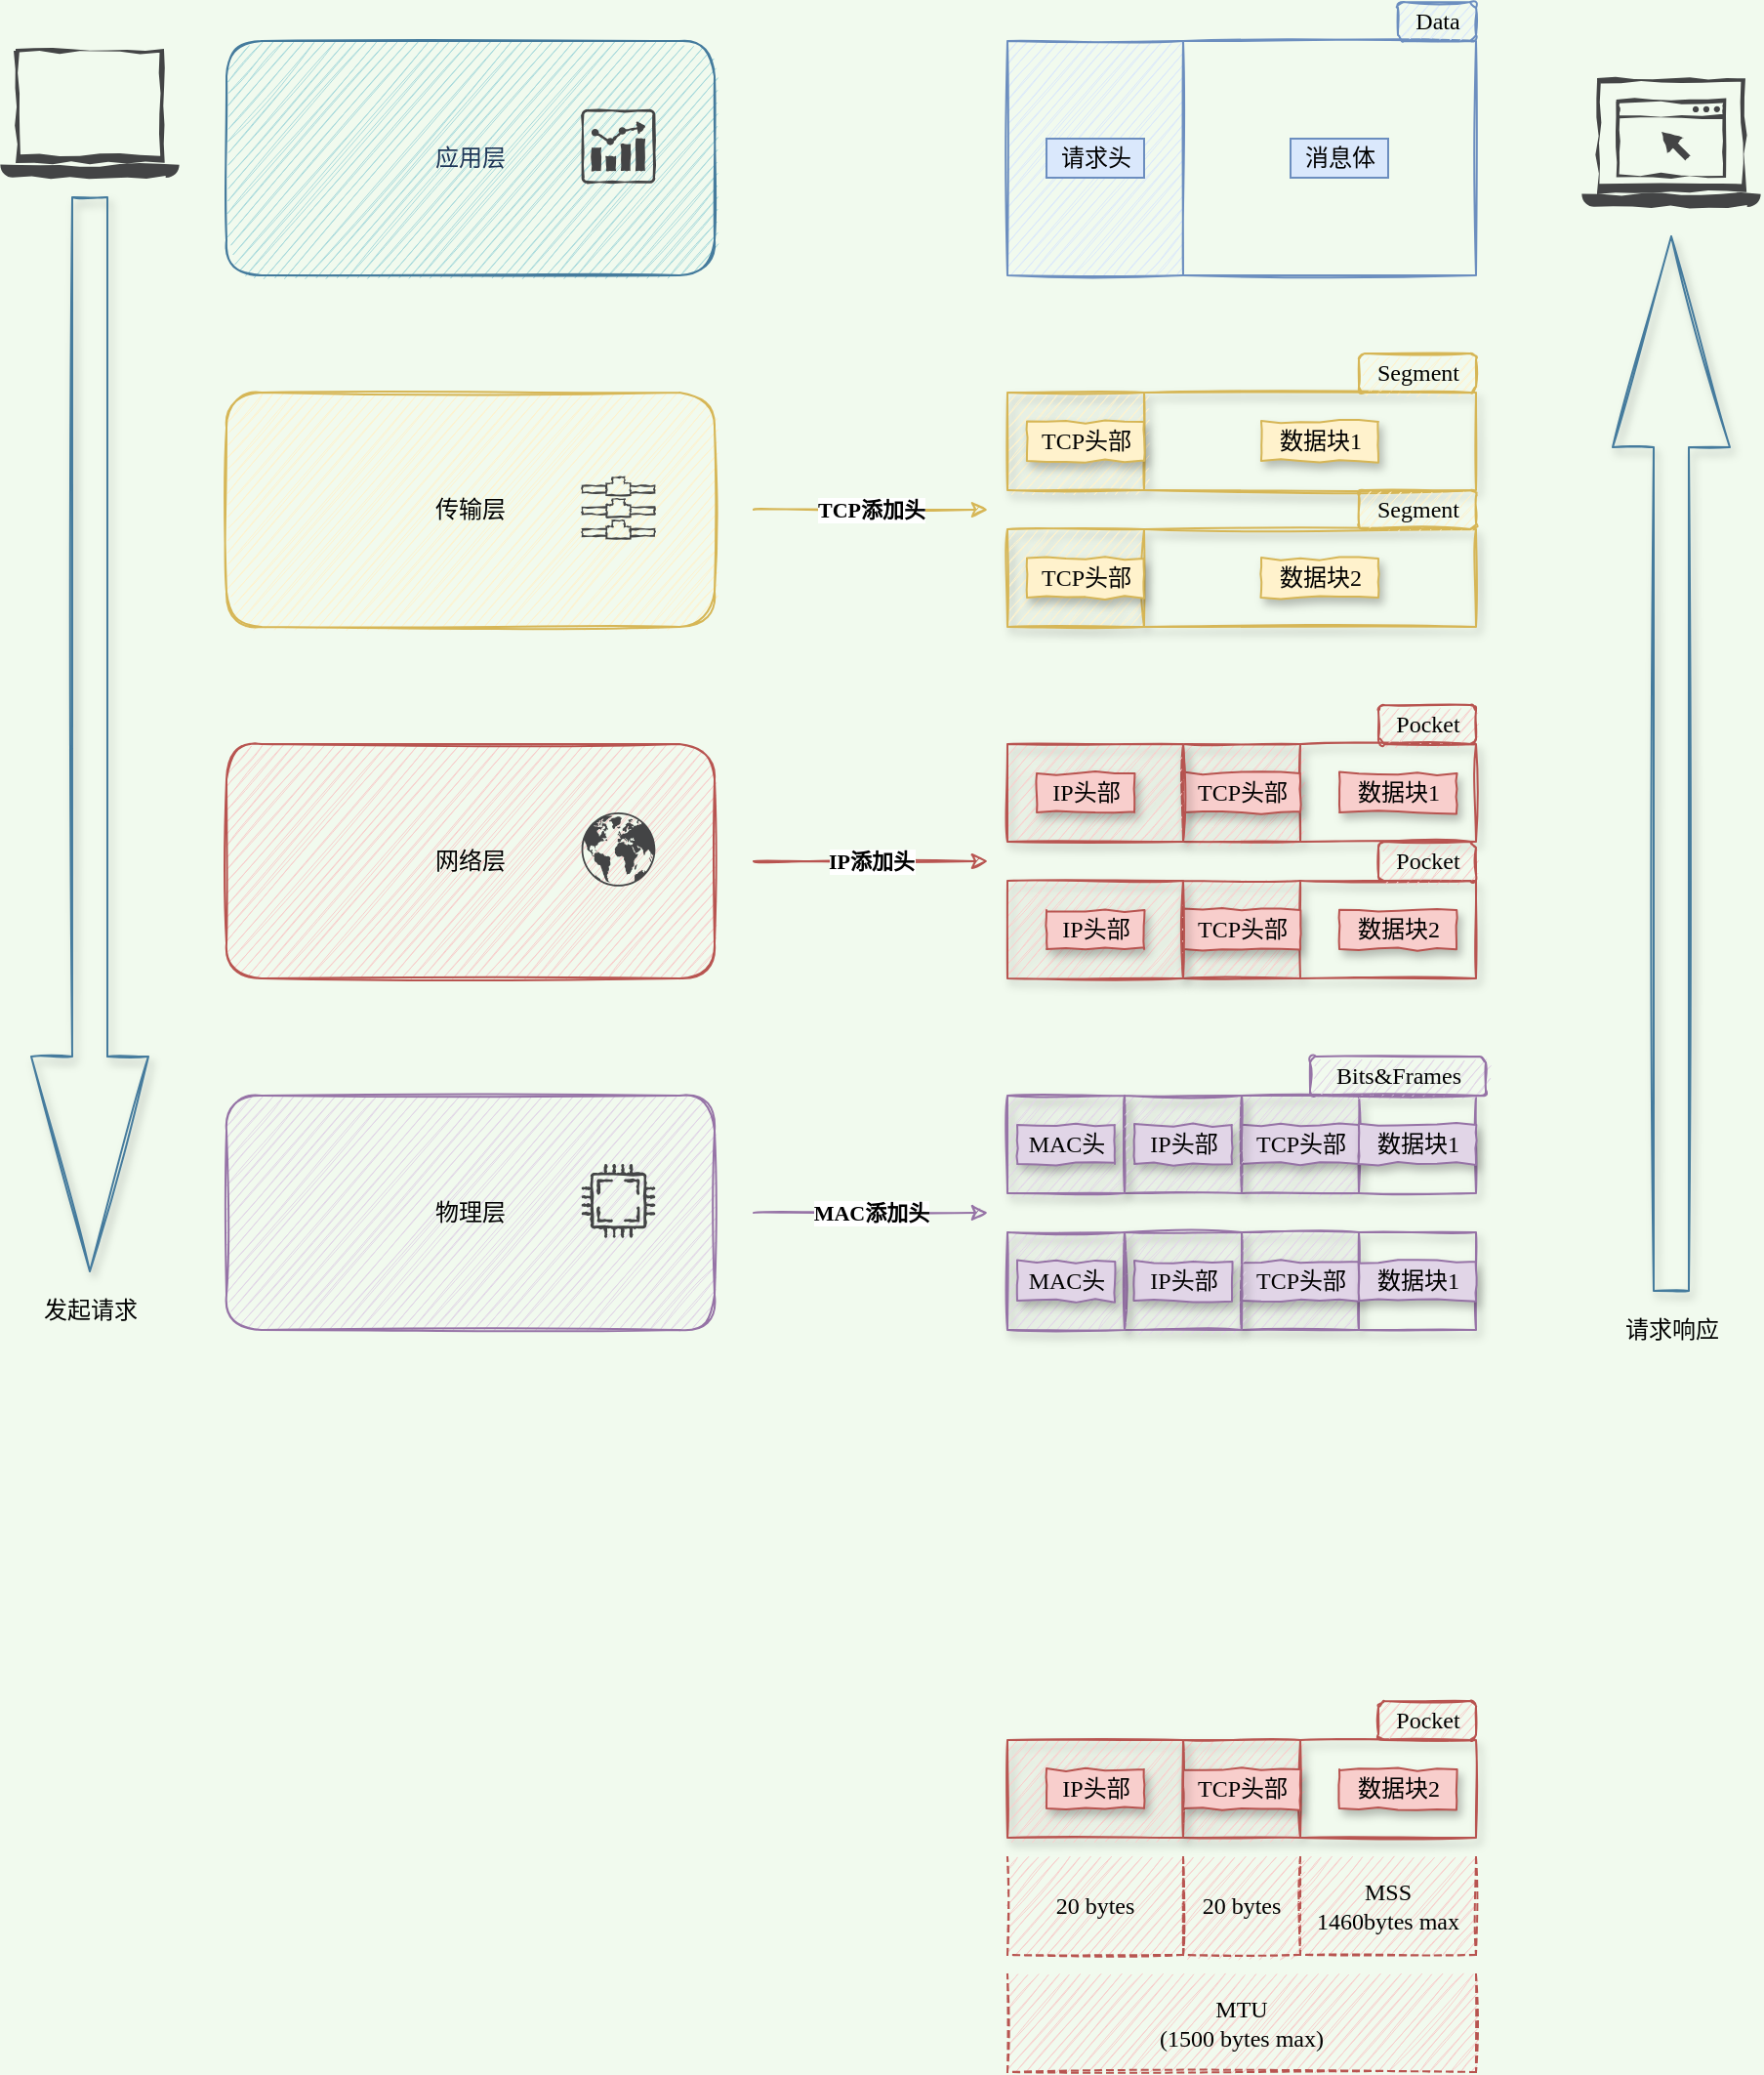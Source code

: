 <mxfile version="15.4.0" type="device"><diagram id="4QNoXziJ9MkzV-DiS3oH" name="Page-1"><mxGraphModel dx="1106" dy="852" grid="1" gridSize="10" guides="1" tooltips="1" connect="1" arrows="1" fold="1" page="1" pageScale="1" pageWidth="1200" pageHeight="1920" background="#F1FAEE" math="0" shadow="0"><root><mxCell id="0"/><mxCell id="1" parent="0"/><mxCell id="kYCh0eIXQ3Hqtj415AZE-25" value="" style="swimlane;horizontal=0;rounded=0;sketch=1;strokeColor=#6c8ebf;fillColor=#dae8fc;startSize=90;verticalAlign=middle;fontStyle=1;align=center;fontFamily=Comic Sans MS;" parent="1" vertex="1"><mxGeometry x="580" y="220" width="240" height="120" as="geometry"/></mxCell><mxCell id="kYCh0eIXQ3Hqtj415AZE-27" value="请求头" style="text;html=1;align=center;verticalAlign=middle;resizable=0;points=[];autosize=1;strokeColor=#6c8ebf;fillColor=#dae8fc;fontFamily=Comic Sans MS;" parent="kYCh0eIXQ3Hqtj415AZE-25" vertex="1"><mxGeometry x="20" y="50" width="50" height="20" as="geometry"/></mxCell><mxCell id="kYCh0eIXQ3Hqtj415AZE-26" value="消息体" style="text;html=1;align=center;verticalAlign=middle;resizable=0;points=[];autosize=1;strokeColor=#6c8ebf;fillColor=#dae8fc;fontFamily=Comic Sans MS;" parent="1" vertex="1"><mxGeometry x="725" y="270" width="50" height="20" as="geometry"/></mxCell><mxCell id="kYCh0eIXQ3Hqtj415AZE-28" value="" style="swimlane;horizontal=0;rounded=0;sketch=1;strokeColor=#d6b656;fillColor=#fff2cc;startSize=70;verticalAlign=middle;fontStyle=1;align=center;comic=1;shadow=1;glass=0;fontFamily=Comic Sans MS;" parent="1" vertex="1"><mxGeometry x="580" y="400" width="240" height="50" as="geometry"/></mxCell><mxCell id="kYCh0eIXQ3Hqtj415AZE-29" value="TCP头部" style="text;html=1;align=center;verticalAlign=middle;resizable=0;points=[];autosize=1;strokeColor=#d6b656;fillColor=#fff2cc;comic=1;shadow=1;fontFamily=Comic Sans MS;" parent="kYCh0eIXQ3Hqtj415AZE-28" vertex="1"><mxGeometry x="10" y="15" width="60" height="20" as="geometry"/></mxCell><mxCell id="kYCh0eIXQ3Hqtj415AZE-30" value="数据块1" style="text;html=1;align=center;verticalAlign=middle;resizable=0;points=[];autosize=1;strokeColor=#d6b656;fillColor=#fff2cc;comic=1;shadow=1;fontFamily=Comic Sans MS;" parent="kYCh0eIXQ3Hqtj415AZE-28" vertex="1"><mxGeometry x="130" y="15" width="60" height="20" as="geometry"/></mxCell><mxCell id="kYCh0eIXQ3Hqtj415AZE-34" value="" style="swimlane;horizontal=0;rounded=0;sketch=1;strokeColor=#b85450;fillColor=#f8cecc;startSize=60;verticalAlign=middle;fontStyle=1;align=center;comic=1;shadow=1;glass=0;fontFamily=Comic Sans MS;" parent="1" vertex="1"><mxGeometry x="670" y="580" width="150" height="50" as="geometry"/></mxCell><mxCell id="kYCh0eIXQ3Hqtj415AZE-35" value="TCP头部" style="text;html=1;align=center;verticalAlign=middle;resizable=0;points=[];autosize=1;strokeColor=#b85450;fillColor=#f8cecc;comic=1;shadow=1;fontFamily=Comic Sans MS;" parent="kYCh0eIXQ3Hqtj415AZE-34" vertex="1"><mxGeometry y="15" width="60" height="20" as="geometry"/></mxCell><mxCell id="kYCh0eIXQ3Hqtj415AZE-36" value="数据块1" style="text;html=1;align=center;verticalAlign=middle;resizable=0;points=[];autosize=1;strokeColor=#b85450;fillColor=#f8cecc;comic=1;shadow=1;fontFamily=Comic Sans MS;" parent="kYCh0eIXQ3Hqtj415AZE-34" vertex="1"><mxGeometry x="80" y="15" width="60" height="20" as="geometry"/></mxCell><mxCell id="kYCh0eIXQ3Hqtj415AZE-45" value="" style="swimlane;horizontal=0;rounded=0;sketch=1;strokeColor=#d6b656;fillColor=#fff2cc;startSize=70;verticalAlign=middle;fontStyle=1;align=center;comic=1;shadow=1;glass=0;fontFamily=Comic Sans MS;" parent="1" vertex="1"><mxGeometry x="580" y="470" width="240" height="50" as="geometry"/></mxCell><mxCell id="kYCh0eIXQ3Hqtj415AZE-46" value="TCP头部" style="text;html=1;align=center;verticalAlign=middle;resizable=0;points=[];autosize=1;strokeColor=#d6b656;fillColor=#fff2cc;comic=1;shadow=1;fontFamily=Comic Sans MS;" parent="kYCh0eIXQ3Hqtj415AZE-45" vertex="1"><mxGeometry x="10" y="15" width="60" height="20" as="geometry"/></mxCell><mxCell id="kYCh0eIXQ3Hqtj415AZE-47" value="数据块2" style="text;html=1;align=center;verticalAlign=middle;resizable=0;points=[];autosize=1;strokeColor=#d6b656;fillColor=#fff2cc;comic=1;shadow=1;fontFamily=Comic Sans MS;" parent="kYCh0eIXQ3Hqtj415AZE-45" vertex="1"><mxGeometry x="130" y="15" width="60" height="20" as="geometry"/></mxCell><mxCell id="kYCh0eIXQ3Hqtj415AZE-49" value="" style="rounded=0;whiteSpace=wrap;html=1;shadow=1;glass=0;comic=1;sketch=1;strokeColor=#b85450;fillColor=#f8cecc;align=center;verticalAlign=middle;fontFamily=Comic Sans MS;" parent="1" vertex="1"><mxGeometry x="580" y="580" width="90" height="50" as="geometry"/></mxCell><mxCell id="kYCh0eIXQ3Hqtj415AZE-50" value="IP头部" style="text;html=1;align=center;verticalAlign=middle;resizable=0;points=[];autosize=1;strokeColor=#b85450;fillColor=#f8cecc;comic=1;shadow=1;fontFamily=Comic Sans MS;" parent="1" vertex="1"><mxGeometry x="595" y="595" width="50" height="20" as="geometry"/></mxCell><mxCell id="kYCh0eIXQ3Hqtj415AZE-51" value="" style="swimlane;horizontal=0;rounded=0;sketch=1;strokeColor=#b85450;fillColor=#f8cecc;startSize=60;verticalAlign=middle;fontStyle=1;align=center;comic=1;shadow=1;glass=0;fontFamily=Comic Sans MS;" parent="1" vertex="1"><mxGeometry x="670" y="650" width="150" height="50" as="geometry"/></mxCell><mxCell id="kYCh0eIXQ3Hqtj415AZE-52" value="TCP头部" style="text;html=1;align=center;verticalAlign=middle;resizable=0;points=[];autosize=1;strokeColor=#b85450;fillColor=#f8cecc;comic=1;shadow=1;fontFamily=Comic Sans MS;" parent="kYCh0eIXQ3Hqtj415AZE-51" vertex="1"><mxGeometry y="15" width="60" height="20" as="geometry"/></mxCell><mxCell id="kYCh0eIXQ3Hqtj415AZE-53" value="数据块2" style="text;html=1;align=center;verticalAlign=middle;resizable=0;points=[];autosize=1;strokeColor=#b85450;fillColor=#f8cecc;comic=1;shadow=1;fontFamily=Comic Sans MS;" parent="kYCh0eIXQ3Hqtj415AZE-51" vertex="1"><mxGeometry x="80" y="15" width="60" height="20" as="geometry"/></mxCell><mxCell id="kYCh0eIXQ3Hqtj415AZE-54" value="" style="rounded=0;whiteSpace=wrap;html=1;shadow=1;glass=0;comic=1;sketch=1;strokeColor=#b85450;fillColor=#f8cecc;align=center;verticalAlign=middle;fontFamily=Comic Sans MS;" parent="1" vertex="1"><mxGeometry x="580" y="650" width="90" height="50" as="geometry"/></mxCell><mxCell id="kYCh0eIXQ3Hqtj415AZE-55" value="IP头部" style="text;html=1;align=center;verticalAlign=middle;resizable=0;points=[];autosize=1;strokeColor=#b85450;fillColor=#f8cecc;comic=1;shadow=1;fontFamily=Comic Sans MS;" parent="1" vertex="1"><mxGeometry x="600" y="665" width="50" height="20" as="geometry"/></mxCell><mxCell id="kYCh0eIXQ3Hqtj415AZE-56" value="" style="swimlane;horizontal=0;rounded=0;sketch=1;strokeColor=#9673a6;fillColor=#e1d5e7;startSize=60;verticalAlign=middle;fontStyle=1;align=center;comic=1;shadow=1;glass=0;fontFamily=Comic Sans MS;" parent="1" vertex="1"><mxGeometry x="700" y="760" width="120" height="50" as="geometry"/></mxCell><mxCell id="kYCh0eIXQ3Hqtj415AZE-57" value="TCP头部" style="text;html=1;align=center;verticalAlign=middle;resizable=0;points=[];autosize=1;strokeColor=#9673a6;fillColor=#e1d5e7;comic=1;shadow=1;fontFamily=Comic Sans MS;" parent="kYCh0eIXQ3Hqtj415AZE-56" vertex="1"><mxGeometry y="15" width="60" height="20" as="geometry"/></mxCell><mxCell id="kYCh0eIXQ3Hqtj415AZE-58" value="数据块1" style="text;html=1;align=center;verticalAlign=middle;resizable=0;points=[];autosize=1;strokeColor=#9673a6;fillColor=#e1d5e7;comic=1;shadow=1;fontFamily=Comic Sans MS;" parent="kYCh0eIXQ3Hqtj415AZE-56" vertex="1"><mxGeometry x="60" y="15" width="60" height="20" as="geometry"/></mxCell><mxCell id="kYCh0eIXQ3Hqtj415AZE-59" value="" style="rounded=0;whiteSpace=wrap;html=1;shadow=1;glass=0;comic=1;sketch=1;strokeColor=#9673a6;fillColor=#e1d5e7;align=center;verticalAlign=middle;fontFamily=Comic Sans MS;" parent="1" vertex="1"><mxGeometry x="640" y="760" width="60" height="50" as="geometry"/></mxCell><mxCell id="kYCh0eIXQ3Hqtj415AZE-60" value="IP头部" style="text;html=1;align=center;verticalAlign=middle;resizable=0;points=[];autosize=1;strokeColor=#9673a6;fillColor=#e1d5e7;comic=1;shadow=1;fontFamily=Comic Sans MS;" parent="1" vertex="1"><mxGeometry x="645" y="775" width="50" height="20" as="geometry"/></mxCell><mxCell id="kYCh0eIXQ3Hqtj415AZE-68" value="" style="rounded=0;whiteSpace=wrap;html=1;shadow=1;glass=0;comic=1;sketch=1;strokeColor=#9673a6;fillColor=#e1d5e7;align=center;verticalAlign=middle;fontFamily=Comic Sans MS;" parent="1" vertex="1"><mxGeometry x="580" y="760" width="60" height="50" as="geometry"/></mxCell><mxCell id="kYCh0eIXQ3Hqtj415AZE-69" value="MAC头" style="text;html=1;align=center;verticalAlign=middle;resizable=0;points=[];autosize=1;strokeColor=#9673a6;fillColor=#e1d5e7;comic=1;shadow=1;fontFamily=Comic Sans MS;" parent="1" vertex="1"><mxGeometry x="585" y="775" width="50" height="20" as="geometry"/></mxCell><mxCell id="kYCh0eIXQ3Hqtj415AZE-70" value="" style="swimlane;horizontal=0;rounded=0;sketch=1;strokeColor=#9673a6;fillColor=#e1d5e7;startSize=60;verticalAlign=middle;fontStyle=1;align=center;comic=1;shadow=1;glass=0;fontFamily=Comic Sans MS;" parent="1" vertex="1"><mxGeometry x="700" y="830" width="120" height="50" as="geometry"/></mxCell><mxCell id="kYCh0eIXQ3Hqtj415AZE-71" value="TCP头部" style="text;html=1;align=center;verticalAlign=middle;resizable=0;points=[];autosize=1;strokeColor=#9673a6;fillColor=#e1d5e7;comic=1;shadow=1;fontFamily=Comic Sans MS;" parent="kYCh0eIXQ3Hqtj415AZE-70" vertex="1"><mxGeometry y="15" width="60" height="20" as="geometry"/></mxCell><mxCell id="kYCh0eIXQ3Hqtj415AZE-72" value="数据块1" style="text;html=1;align=center;verticalAlign=middle;resizable=0;points=[];autosize=1;strokeColor=#9673a6;fillColor=#e1d5e7;comic=1;shadow=1;fontFamily=Comic Sans MS;" parent="kYCh0eIXQ3Hqtj415AZE-70" vertex="1"><mxGeometry x="60" y="15" width="60" height="20" as="geometry"/></mxCell><mxCell id="kYCh0eIXQ3Hqtj415AZE-73" value="" style="rounded=0;whiteSpace=wrap;html=1;shadow=1;glass=0;comic=1;sketch=1;strokeColor=#9673a6;fillColor=#e1d5e7;align=center;verticalAlign=middle;fontFamily=Comic Sans MS;" parent="1" vertex="1"><mxGeometry x="640" y="830" width="60" height="50" as="geometry"/></mxCell><mxCell id="kYCh0eIXQ3Hqtj415AZE-74" value="IP头部" style="text;html=1;align=center;verticalAlign=middle;resizable=0;points=[];autosize=1;strokeColor=#9673a6;fillColor=#e1d5e7;comic=1;shadow=1;fontFamily=Comic Sans MS;" parent="1" vertex="1"><mxGeometry x="645" y="845" width="50" height="20" as="geometry"/></mxCell><mxCell id="kYCh0eIXQ3Hqtj415AZE-75" value="" style="rounded=0;whiteSpace=wrap;html=1;shadow=1;glass=0;comic=1;sketch=1;strokeColor=#9673a6;fillColor=#e1d5e7;align=center;verticalAlign=middle;fontFamily=Comic Sans MS;" parent="1" vertex="1"><mxGeometry x="580" y="830" width="60" height="50" as="geometry"/></mxCell><mxCell id="kYCh0eIXQ3Hqtj415AZE-76" value="MAC头" style="text;html=1;align=center;verticalAlign=middle;resizable=0;points=[];autosize=1;strokeColor=#9673a6;fillColor=#e1d5e7;comic=1;shadow=1;fontFamily=Comic Sans MS;" parent="1" vertex="1"><mxGeometry x="585" y="845" width="50" height="20" as="geometry"/></mxCell><mxCell id="kYCh0eIXQ3Hqtj415AZE-77" value="" style="shape=singleArrow;direction=south;whiteSpace=wrap;html=1;rounded=0;shadow=1;glass=0;comic=1;sketch=1;fontColor=default;strokeColor=#457B9D;fillColor=none;align=center;verticalAlign=middle;fontFamily=Comic Sans MS;" parent="1" vertex="1"><mxGeometry x="80" y="300" width="60" height="550" as="geometry"/></mxCell><mxCell id="kYCh0eIXQ3Hqtj415AZE-82" value="" style="sketch=0;pointerEvents=1;shadow=0;dashed=0;html=1;strokeColor=none;fillColor=#434445;aspect=fixed;labelPosition=center;verticalLabelPosition=bottom;verticalAlign=top;align=center;outlineConnect=0;shape=mxgraph.vvd.laptop;rounded=0;glass=0;comic=1;fontColor=default;fontFamily=Comic Sans MS;" parent="1" vertex="1"><mxGeometry x="64.16" y="224" width="91.67" height="66" as="geometry"/></mxCell><mxCell id="kYCh0eIXQ3Hqtj415AZE-86" value="发起请求" style="text;html=1;align=center;verticalAlign=middle;resizable=0;points=[];autosize=1;strokeColor=none;fillColor=none;fontColor=default;fontFamily=Comic Sans MS;" parent="1" vertex="1"><mxGeometry x="80" y="860" width="60" height="20" as="geometry"/></mxCell><mxCell id="kYCh0eIXQ3Hqtj415AZE-87" value="" style="shape=singleArrow;direction=north;whiteSpace=wrap;html=1;rounded=0;shadow=1;glass=0;comic=1;sketch=1;fontColor=default;strokeColor=#457B9D;fillColor=none;align=center;verticalAlign=middle;fontFamily=Comic Sans MS;" parent="1" vertex="1"><mxGeometry x="890" y="320" width="60" height="540" as="geometry"/></mxCell><mxCell id="kYCh0eIXQ3Hqtj415AZE-89" value="" style="sketch=0;pointerEvents=1;shadow=0;dashed=0;html=1;strokeColor=none;fillColor=#434445;aspect=fixed;labelPosition=center;verticalLabelPosition=bottom;verticalAlign=top;align=center;outlineConnect=0;shape=mxgraph.vvd.laptop;rounded=0;glass=0;comic=1;fontColor=default;fontFamily=Comic Sans MS;" parent="1" vertex="1"><mxGeometry x="874.16" y="239" width="91.67" height="66" as="geometry"/></mxCell><mxCell id="kYCh0eIXQ3Hqtj415AZE-90" value="请求响应" style="text;html=1;align=center;verticalAlign=middle;resizable=0;points=[];autosize=1;strokeColor=none;fillColor=none;fontColor=default;fontFamily=Comic Sans MS;" parent="1" vertex="1"><mxGeometry x="889.99" y="870" width="60" height="20" as="geometry"/></mxCell><mxCell id="kYCh0eIXQ3Hqtj415AZE-92" value="" style="sketch=0;pointerEvents=1;shadow=0;dashed=0;html=1;strokeColor=none;fillColor=#434445;aspect=fixed;labelPosition=center;verticalLabelPosition=bottom;verticalAlign=top;align=center;outlineConnect=0;shape=mxgraph.vvd.web_browser;rounded=0;glass=0;comic=1;fontColor=default;fontFamily=Comic Sans MS;" parent="1" vertex="1"><mxGeometry x="891.83" y="250" width="56.34" height="40" as="geometry"/></mxCell><mxCell id="kYCh0eIXQ3Hqtj415AZE-94" value="Data" style="text;html=1;align=center;verticalAlign=middle;resizable=0;points=[];autosize=1;strokeColor=#6c8ebf;fillColor=#dae8fc;sketch=1;shadow=0;rounded=1;glass=0;fontFamily=Comic Sans MS;" parent="1" vertex="1"><mxGeometry x="780" y="200" width="40" height="20" as="geometry"/></mxCell><mxCell id="kYCh0eIXQ3Hqtj415AZE-95" value="Segment" style="text;html=1;align=center;verticalAlign=middle;resizable=0;points=[];autosize=1;strokeColor=#d6b656;fillColor=#fff2cc;rounded=1;sketch=1;fontFamily=Comic Sans MS;" parent="1" vertex="1"><mxGeometry x="760" y="380" width="60" height="20" as="geometry"/></mxCell><mxCell id="kYCh0eIXQ3Hqtj415AZE-99" value="Segment" style="text;html=1;align=center;verticalAlign=middle;resizable=0;points=[];autosize=1;strokeColor=#d6b656;fillColor=#fff2cc;rounded=1;sketch=1;fontFamily=Comic Sans MS;" parent="1" vertex="1"><mxGeometry x="760" y="450" width="60" height="20" as="geometry"/></mxCell><mxCell id="kYCh0eIXQ3Hqtj415AZE-100" value="Pocket" style="text;html=1;align=center;verticalAlign=middle;resizable=0;points=[];autosize=1;strokeColor=#b85450;fillColor=#f8cecc;rounded=1;sketch=1;fontFamily=Comic Sans MS;" parent="1" vertex="1"><mxGeometry x="770" y="560" width="50" height="20" as="geometry"/></mxCell><mxCell id="kYCh0eIXQ3Hqtj415AZE-101" value="Pocket" style="text;html=1;align=center;verticalAlign=middle;resizable=0;points=[];autosize=1;strokeColor=#b85450;fillColor=#f8cecc;rounded=1;sketch=1;fontFamily=Comic Sans MS;" parent="1" vertex="1"><mxGeometry x="770" y="630" width="50" height="20" as="geometry"/></mxCell><mxCell id="kYCh0eIXQ3Hqtj415AZE-102" value="" style="swimlane;horizontal=0;rounded=0;sketch=1;strokeColor=#b85450;fillColor=#f8cecc;startSize=60;verticalAlign=middle;fontStyle=1;align=center;comic=1;shadow=1;glass=0;fontFamily=Comic Sans MS;" parent="1" vertex="1"><mxGeometry x="670" y="1090" width="150" height="50" as="geometry"/></mxCell><mxCell id="kYCh0eIXQ3Hqtj415AZE-103" value="TCP头部" style="text;html=1;align=center;verticalAlign=middle;resizable=0;points=[];autosize=1;strokeColor=#b85450;fillColor=#f8cecc;comic=1;shadow=1;fontFamily=Comic Sans MS;" parent="kYCh0eIXQ3Hqtj415AZE-102" vertex="1"><mxGeometry y="15" width="60" height="20" as="geometry"/></mxCell><mxCell id="kYCh0eIXQ3Hqtj415AZE-104" value="数据块2" style="text;html=1;align=center;verticalAlign=middle;resizable=0;points=[];autosize=1;strokeColor=#b85450;fillColor=#f8cecc;comic=1;shadow=1;fontFamily=Comic Sans MS;" parent="kYCh0eIXQ3Hqtj415AZE-102" vertex="1"><mxGeometry x="80" y="15" width="60" height="20" as="geometry"/></mxCell><mxCell id="kYCh0eIXQ3Hqtj415AZE-105" value="" style="rounded=0;whiteSpace=wrap;html=1;shadow=1;glass=0;comic=1;sketch=1;strokeColor=#b85450;fillColor=#f8cecc;align=center;verticalAlign=middle;fontFamily=Comic Sans MS;" parent="1" vertex="1"><mxGeometry x="580" y="1090" width="90" height="50" as="geometry"/></mxCell><mxCell id="kYCh0eIXQ3Hqtj415AZE-106" value="IP头部" style="text;html=1;align=center;verticalAlign=middle;resizable=0;points=[];autosize=1;strokeColor=#b85450;fillColor=#f8cecc;comic=1;shadow=1;fontFamily=Comic Sans MS;" parent="1" vertex="1"><mxGeometry x="600" y="1105" width="50" height="20" as="geometry"/></mxCell><mxCell id="kYCh0eIXQ3Hqtj415AZE-107" value="Pocket" style="text;html=1;align=center;verticalAlign=middle;resizable=0;points=[];autosize=1;strokeColor=#b85450;fillColor=#f8cecc;rounded=1;sketch=1;fontFamily=Comic Sans MS;" parent="1" vertex="1"><mxGeometry x="770" y="1070" width="50" height="20" as="geometry"/></mxCell><mxCell id="kYCh0eIXQ3Hqtj415AZE-108" value="20 bytes" style="shape=partialRectangle;whiteSpace=wrap;html=1;bottom=1;right=1;left=1;top=0;fillColor=#f8cecc;routingCenterX=-0.5;rounded=1;shadow=0;glass=0;comic=1;sketch=1;strokeColor=#b85450;align=center;verticalAlign=middle;dashed=1;fontFamily=Comic Sans MS;" parent="1" vertex="1"><mxGeometry x="580" y="1150" width="90" height="50" as="geometry"/></mxCell><mxCell id="kYCh0eIXQ3Hqtj415AZE-109" value="MSS&lt;br&gt;1460bytes max" style="shape=partialRectangle;whiteSpace=wrap;html=1;bottom=1;right=1;left=1;top=0;fillColor=#f8cecc;routingCenterX=-0.5;rounded=1;shadow=0;glass=0;comic=1;sketch=1;strokeColor=#b85450;align=center;verticalAlign=middle;dashed=1;fontFamily=Comic Sans MS;" parent="1" vertex="1"><mxGeometry x="730" y="1150" width="90" height="50" as="geometry"/></mxCell><mxCell id="kYCh0eIXQ3Hqtj415AZE-110" value="&lt;span&gt;20 bytes&lt;/span&gt;" style="shape=partialRectangle;whiteSpace=wrap;html=1;bottom=1;right=1;left=1;top=0;fillColor=#f8cecc;routingCenterX=-0.5;rounded=1;shadow=0;glass=0;comic=1;sketch=1;strokeColor=#b85450;align=center;verticalAlign=middle;dashed=1;fontFamily=Comic Sans MS;" parent="1" vertex="1"><mxGeometry x="670" y="1150" width="60" height="50" as="geometry"/></mxCell><mxCell id="kYCh0eIXQ3Hqtj415AZE-111" value="MTU&lt;br&gt;(1500 bytes max)" style="shape=partialRectangle;whiteSpace=wrap;html=1;bottom=1;right=1;left=1;top=0;fillColor=#f8cecc;routingCenterX=-0.5;rounded=1;shadow=0;glass=0;comic=1;sketch=1;strokeColor=#b85450;align=center;verticalAlign=middle;dashed=1;fontFamily=Comic Sans MS;" parent="1" vertex="1"><mxGeometry x="580" y="1210" width="240" height="50" as="geometry"/></mxCell><mxCell id="kYCh0eIXQ3Hqtj415AZE-112" value="" style="group;sketch=0;rounded=0;fontFamily=Comic Sans MS;" parent="1" vertex="1" connectable="0"><mxGeometry x="180" y="220" width="250" height="660" as="geometry"/></mxCell><mxCell id="kYCh0eIXQ3Hqtj415AZE-2" value="应用层" style="whiteSpace=wrap;html=1;fillColor=#A8DADC;strokeColor=#457B9D;fontColor=#1D3557;sketch=1;rounded=1;fontFamily=Comic Sans MS;" parent="kYCh0eIXQ3Hqtj415AZE-112" vertex="1"><mxGeometry width="250" height="120" as="geometry"/></mxCell><mxCell id="kYCh0eIXQ3Hqtj415AZE-14" value="传输层" style="whiteSpace=wrap;html=1;fillColor=#fff2cc;strokeColor=#d6b656;sketch=1;rounded=1;fontFamily=Comic Sans MS;" parent="kYCh0eIXQ3Hqtj415AZE-112" vertex="1"><mxGeometry y="180" width="250" height="120" as="geometry"/></mxCell><mxCell id="kYCh0eIXQ3Hqtj415AZE-17" value="网络层" style="whiteSpace=wrap;html=1;fillColor=#f8cecc;strokeColor=#b85450;sketch=1;rounded=1;fontFamily=Comic Sans MS;" parent="kYCh0eIXQ3Hqtj415AZE-112" vertex="1"><mxGeometry y="360" width="250" height="120" as="geometry"/></mxCell><mxCell id="kYCh0eIXQ3Hqtj415AZE-19" value="物理层" style="whiteSpace=wrap;html=1;fillColor=#e1d5e7;strokeColor=#9673a6;sketch=1;rounded=1;fontFamily=Comic Sans MS;" parent="kYCh0eIXQ3Hqtj415AZE-112" vertex="1"><mxGeometry y="540" width="250" height="120" as="geometry"/></mxCell><mxCell id="kYCh0eIXQ3Hqtj415AZE-80" value="" style="sketch=0;pointerEvents=1;shadow=0;dashed=0;html=1;strokeColor=none;fillColor=#434445;aspect=fixed;labelPosition=center;verticalLabelPosition=bottom;verticalAlign=top;align=center;outlineConnect=0;shape=mxgraph.vvd.cpu;rounded=0;glass=0;comic=1;fontColor=default;fontFamily=Comic Sans MS;" parent="kYCh0eIXQ3Hqtj415AZE-112" vertex="1"><mxGeometry x="181.818" y="575" width="37.879" height="37.879" as="geometry"/></mxCell><mxCell id="kYCh0eIXQ3Hqtj415AZE-81" value="" style="sketch=0;pointerEvents=1;shadow=0;dashed=0;html=1;strokeColor=none;fillColor=#434445;aspect=fixed;labelPosition=center;verticalLabelPosition=bottom;verticalAlign=top;align=center;outlineConnect=0;shape=mxgraph.vvd.networking;rounded=0;glass=0;comic=1;fontColor=default;fontFamily=Comic Sans MS;" parent="kYCh0eIXQ3Hqtj415AZE-112" vertex="1"><mxGeometry x="181.818" y="395" width="37.879" height="37.879" as="geometry"/></mxCell><mxCell id="kYCh0eIXQ3Hqtj415AZE-84" value="" style="sketch=0;pointerEvents=1;shadow=0;dashed=0;html=1;strokeColor=none;fillColor=#434445;aspect=fixed;labelPosition=center;verticalLabelPosition=bottom;verticalAlign=top;align=center;outlineConnect=0;shape=mxgraph.vvd.vrops;rounded=0;glass=0;comic=1;fontColor=default;fontFamily=Comic Sans MS;" parent="kYCh0eIXQ3Hqtj415AZE-112" vertex="1"><mxGeometry x="181.818" y="35" width="37.879" height="37.879" as="geometry"/></mxCell><mxCell id="kYCh0eIXQ3Hqtj415AZE-85" value="" style="sketch=0;pointerEvents=1;shadow=0;dashed=0;html=1;strokeColor=none;fillColor=#434445;aspect=fixed;labelPosition=center;verticalLabelPosition=bottom;verticalAlign=top;align=center;outlineConnect=0;shape=mxgraph.vvd.edge_gateway;rounded=0;glass=0;comic=1;fontColor=default;fontFamily=Comic Sans MS;" parent="kYCh0eIXQ3Hqtj415AZE-112" vertex="1"><mxGeometry x="181.818" y="223" width="37.879" height="32.197" as="geometry"/></mxCell><mxCell id="kYCh0eIXQ3Hqtj415AZE-114" value="" style="endArrow=classic;html=1;rounded=1;sketch=1;fontColor=default;strokeColor=#b85450;fillColor=#f8cecc;edgeStyle=orthogonalEdgeStyle;curved=1;fontFamily=Comic Sans MS;" parent="1" edge="1"><mxGeometry relative="1" as="geometry"><mxPoint x="450" y="640" as="sourcePoint"/><mxPoint x="570" y="640" as="targetPoint"/></mxGeometry></mxCell><mxCell id="kYCh0eIXQ3Hqtj415AZE-115" value="IP添加头" style="edgeLabel;resizable=0;html=1;align=center;verticalAlign=middle;rounded=1;shadow=1;glass=0;dashed=1;comic=1;sketch=0;fontColor=default;strokeColor=#457B9D;fillColor=none;fontStyle=1;fontFamily=Comic Sans MS;" parent="kYCh0eIXQ3Hqtj415AZE-114" connectable="0" vertex="1"><mxGeometry relative="1" as="geometry"/></mxCell><mxCell id="kYCh0eIXQ3Hqtj415AZE-116" value="" style="edgeLabel;resizable=0;html=1;align=left;verticalAlign=bottom;rounded=1;shadow=1;glass=0;dashed=1;comic=1;sketch=0;fontColor=default;strokeColor=#457B9D;fillColor=none;fontFamily=Comic Sans MS;" parent="kYCh0eIXQ3Hqtj415AZE-114" connectable="0" vertex="1"><mxGeometry x="-1" relative="1" as="geometry"/></mxCell><mxCell id="kYCh0eIXQ3Hqtj415AZE-129" value="" style="endArrow=classic;html=1;rounded=1;sketch=1;fontColor=default;strokeColor=#d6b656;fillColor=#fff2cc;edgeStyle=orthogonalEdgeStyle;curved=1;fontFamily=Comic Sans MS;" parent="1" edge="1"><mxGeometry relative="1" as="geometry"><mxPoint x="450" y="460" as="sourcePoint"/><mxPoint x="570" y="460" as="targetPoint"/></mxGeometry></mxCell><mxCell id="kYCh0eIXQ3Hqtj415AZE-130" value="TCP添加头" style="edgeLabel;resizable=0;html=1;align=center;verticalAlign=middle;rounded=1;shadow=1;glass=0;dashed=1;comic=1;sketch=0;fontColor=default;strokeColor=#457B9D;fillColor=none;fontStyle=1;fontFamily=Comic Sans MS;" parent="kYCh0eIXQ3Hqtj415AZE-129" connectable="0" vertex="1"><mxGeometry relative="1" as="geometry"/></mxCell><mxCell id="kYCh0eIXQ3Hqtj415AZE-131" value="" style="edgeLabel;resizable=0;html=1;align=left;verticalAlign=bottom;rounded=1;shadow=1;glass=0;dashed=1;comic=1;sketch=0;fontColor=default;strokeColor=#457B9D;fillColor=none;fontFamily=Comic Sans MS;" parent="kYCh0eIXQ3Hqtj415AZE-129" connectable="0" vertex="1"><mxGeometry x="-1" relative="1" as="geometry"/></mxCell><mxCell id="kYCh0eIXQ3Hqtj415AZE-132" value="" style="endArrow=classic;html=1;rounded=1;sketch=1;fontColor=default;strokeColor=#9673a6;fillColor=#e1d5e7;edgeStyle=orthogonalEdgeStyle;curved=1;fontFamily=Comic Sans MS;" parent="1" edge="1"><mxGeometry relative="1" as="geometry"><mxPoint x="450" y="820" as="sourcePoint"/><mxPoint x="570" y="820" as="targetPoint"/></mxGeometry></mxCell><mxCell id="kYCh0eIXQ3Hqtj415AZE-133" value="MAC添加头" style="edgeLabel;resizable=0;html=1;align=center;verticalAlign=middle;rounded=1;shadow=1;glass=0;dashed=1;comic=1;sketch=0;fontColor=default;strokeColor=#457B9D;fillColor=none;fontStyle=1;fontFamily=Comic Sans MS;" parent="kYCh0eIXQ3Hqtj415AZE-132" connectable="0" vertex="1"><mxGeometry relative="1" as="geometry"/></mxCell><mxCell id="kYCh0eIXQ3Hqtj415AZE-134" value="" style="edgeLabel;resizable=0;html=1;align=left;verticalAlign=bottom;rounded=1;shadow=1;glass=0;dashed=1;comic=1;sketch=0;fontColor=default;strokeColor=#457B9D;fillColor=none;fontFamily=Comic Sans MS;" parent="kYCh0eIXQ3Hqtj415AZE-132" connectable="0" vertex="1"><mxGeometry x="-1" relative="1" as="geometry"/></mxCell><mxCell id="ymaS2bqL0DiFPSDhizlS-1" value="Bits&amp;amp;Frames" style="text;html=1;align=center;verticalAlign=middle;resizable=0;points=[];autosize=1;strokeColor=#9673a6;fillColor=#e1d5e7;rounded=1;sketch=1;fontFamily=Comic Sans MS;" parent="1" vertex="1"><mxGeometry x="735" y="740" width="90" height="20" as="geometry"/></mxCell></root></mxGraphModel></diagram></mxfile>